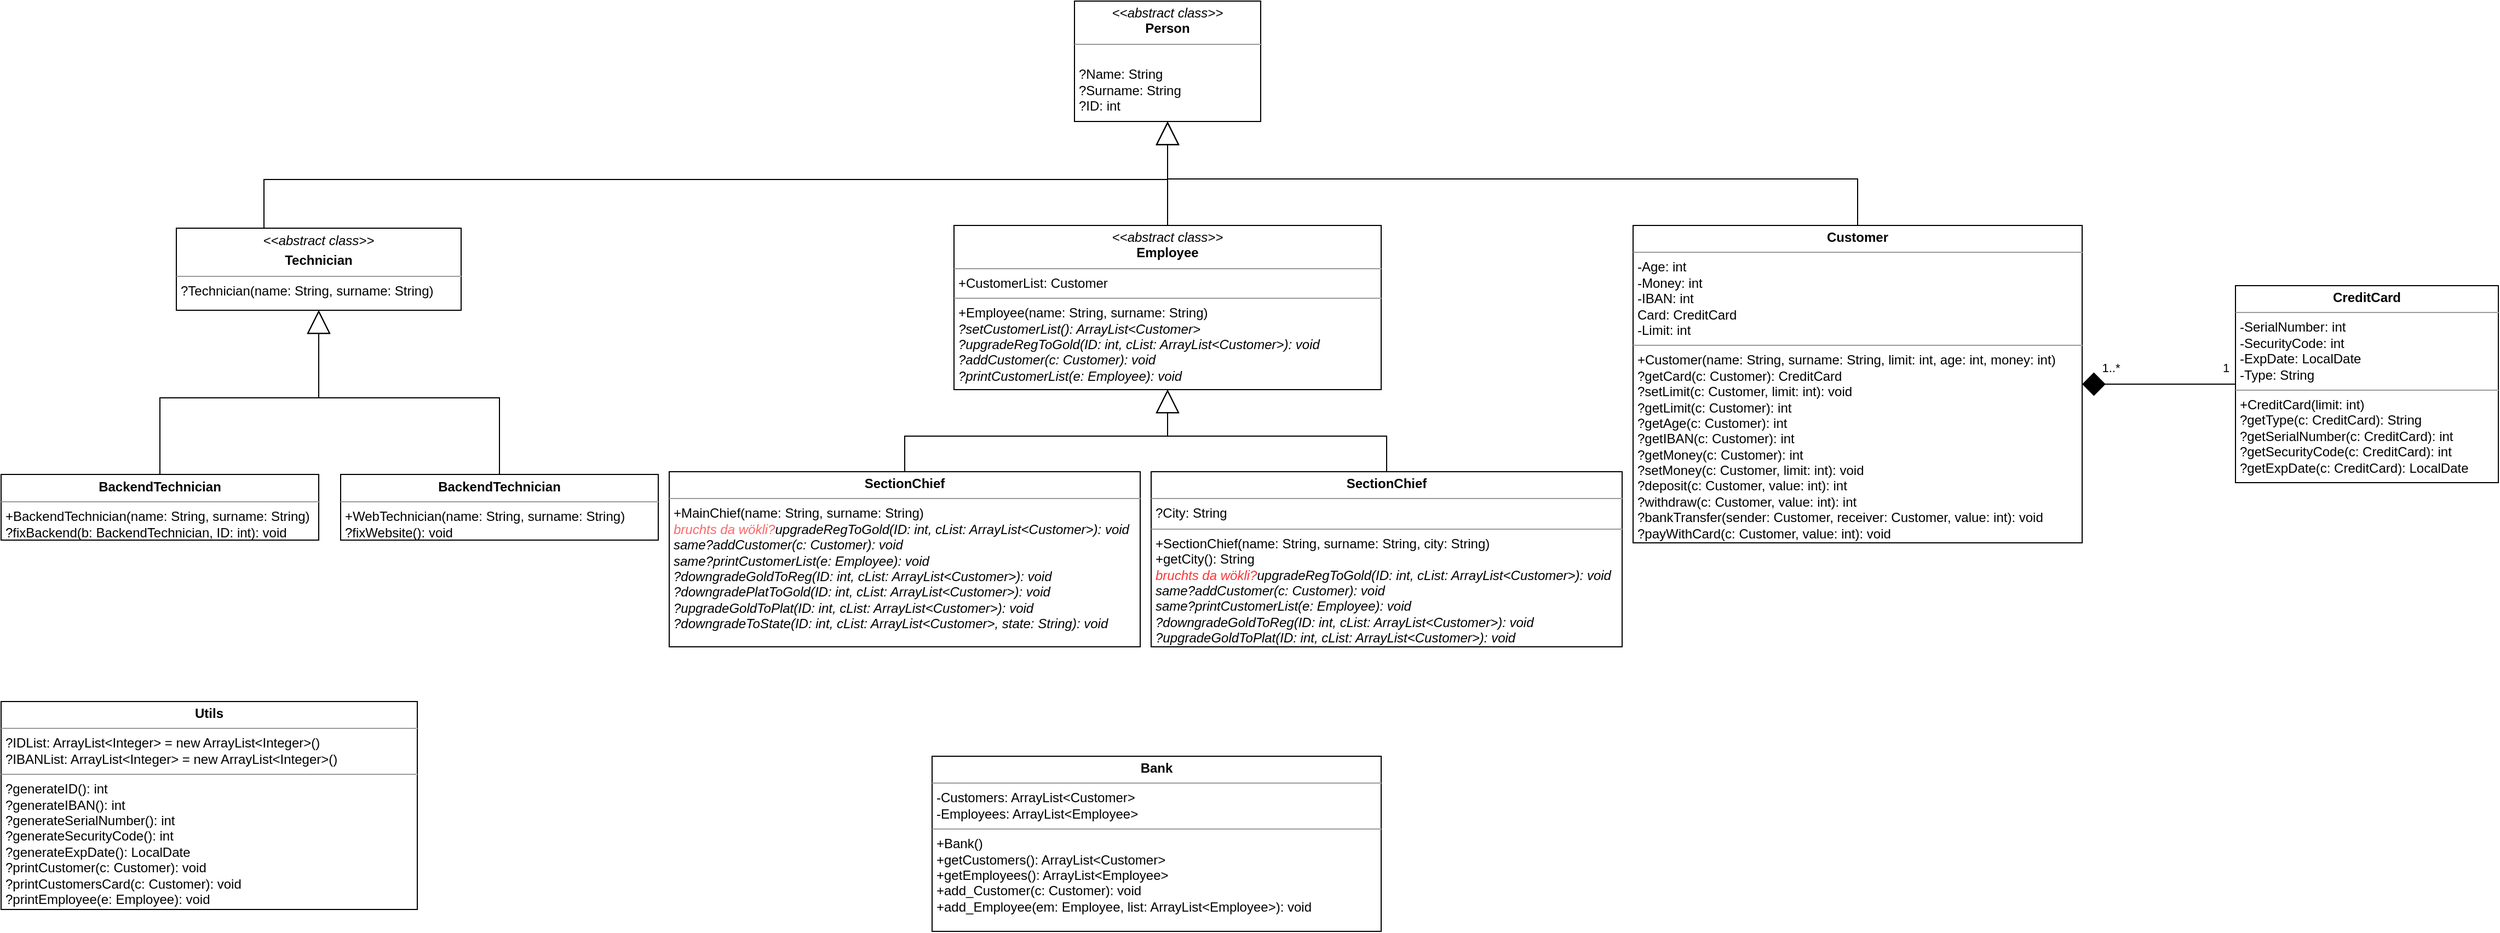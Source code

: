 <mxfile version="13.9.6" type="device"><diagram id="9dw97MNldqjv4fINuZMA" name="Page-1"><mxGraphModel dx="925" dy="537" grid="1" gridSize="10" guides="1" tooltips="1" connect="1" arrows="1" fold="1" page="1" pageScale="1" pageWidth="2336" pageHeight="1654" math="0" shadow="0"><root><mxCell id="0"/><mxCell id="1" parent="0"/><mxCell id="T5LcPKO691zxM4OL6wwf-16" style="edgeStyle=orthogonalEdgeStyle;rounded=0;orthogonalLoop=1;jettySize=auto;html=1;exitX=0.5;exitY=1;exitDx=0;exitDy=0;entryX=0.5;entryY=0;entryDx=0;entryDy=0;startArrow=block;startFill=0;startSize=19;endArrow=none;endFill=0;" parent="1" source="T5LcPKO691zxM4OL6wwf-1" target="T5LcPKO691zxM4OL6wwf-10" edge="1"><mxGeometry relative="1" as="geometry"><Array as="points"><mxPoint x="1105" y="203"/><mxPoint x="280" y="203"/></Array></mxGeometry></mxCell><mxCell id="T5LcPKO691zxM4OL6wwf-19" style="edgeStyle=orthogonalEdgeStyle;rounded=0;orthogonalLoop=1;jettySize=auto;html=1;exitX=0.5;exitY=1;exitDx=0;exitDy=0;entryX=0.5;entryY=0;entryDx=0;entryDy=0;startArrow=block;startFill=0;startSize=19;endArrow=none;endFill=0;" parent="1" source="T5LcPKO691zxM4OL6wwf-1" target="T5LcPKO691zxM4OL6wwf-3" edge="1"><mxGeometry relative="1" as="geometry"/></mxCell><mxCell id="T5LcPKO691zxM4OL6wwf-20" style="edgeStyle=orthogonalEdgeStyle;rounded=0;orthogonalLoop=1;jettySize=auto;html=1;exitX=0.5;exitY=1;exitDx=0;exitDy=0;entryX=0.5;entryY=0;entryDx=0;entryDy=0;startArrow=block;startFill=0;startSize=19;endArrow=none;endFill=0;" parent="1" source="T5LcPKO691zxM4OL6wwf-1" target="T5LcPKO691zxM4OL6wwf-2" edge="1"><mxGeometry relative="1" as="geometry"/></mxCell><mxCell id="T5LcPKO691zxM4OL6wwf-1" value="&lt;p style=&quot;margin: 0px ; margin-top: 4px ; text-align: center&quot;&gt;&lt;i&gt;&amp;lt;&amp;lt;abstract class&amp;gt;&amp;gt;&lt;/i&gt;&lt;br&gt;&lt;b&gt;Person&lt;/b&gt;&lt;/p&gt;&lt;hr size=&quot;1&quot;&gt;&lt;p style=&quot;margin: 0px ; margin-left: 4px&quot;&gt;&lt;br&gt;&lt;/p&gt;&lt;p style=&quot;margin: 0px ; margin-left: 4px&quot;&gt;?Name: String&lt;/p&gt;&lt;p style=&quot;margin: 0px ; margin-left: 4px&quot;&gt;?Surname: String&lt;/p&gt;&lt;p style=&quot;margin: 0px ; margin-left: 4px&quot;&gt;?ID: int&lt;/p&gt;&lt;p style=&quot;margin: 0px ; margin-left: 4px&quot;&gt;&lt;br&gt;&lt;/p&gt;" style="verticalAlign=top;align=left;overflow=fill;fontSize=12;fontFamily=Helvetica;html=1;" parent="1" vertex="1"><mxGeometry x="1020" y="40" width="170" height="110" as="geometry"/></mxCell><mxCell id="T5LcPKO691zxM4OL6wwf-2" value="&lt;p style=&quot;margin: 0px ; margin-top: 4px ; text-align: center&quot;&gt;&lt;b&gt;Customer&lt;/b&gt;&lt;/p&gt;&lt;hr size=&quot;1&quot;&gt;&lt;p style=&quot;margin: 0px ; margin-left: 4px&quot;&gt;-Age: int&lt;/p&gt;&lt;p style=&quot;margin: 0px ; margin-left: 4px&quot;&gt;-Money: int&lt;/p&gt;&lt;p style=&quot;margin: 0px ; margin-left: 4px&quot;&gt;-IBAN: int&lt;/p&gt;&lt;p style=&quot;margin: 0px ; margin-left: 4px&quot;&gt;Card: CreditCard&lt;/p&gt;&lt;p style=&quot;margin: 0px ; margin-left: 4px&quot;&gt;-Limit: int&lt;/p&gt;&lt;hr size=&quot;1&quot;&gt;&lt;p style=&quot;margin: 0px ; margin-left: 4px&quot;&gt;+Customer(name: String, surname: String, limit: int, age: int, money: int)&lt;/p&gt;&lt;p style=&quot;margin: 0px ; margin-left: 4px&quot;&gt;?getCard(c: Customer): CreditCard&lt;/p&gt;&lt;p style=&quot;margin: 0px ; margin-left: 4px&quot;&gt;?setLimit(c: Customer, limit: int): void&lt;/p&gt;&lt;p style=&quot;margin: 0px ; margin-left: 4px&quot;&gt;?getLimit(c: Customer): int&lt;/p&gt;&lt;p style=&quot;margin: 0px ; margin-left: 4px&quot;&gt;?getAge(c: Customer): int&lt;br&gt;&lt;/p&gt;&lt;p style=&quot;margin: 0px ; margin-left: 4px&quot;&gt;?getIBAN(c: Customer): int&lt;br&gt;&lt;/p&gt;&lt;p style=&quot;margin: 0px ; margin-left: 4px&quot;&gt;?getMoney(c: Customer): int&lt;br&gt;&lt;/p&gt;&lt;p style=&quot;margin: 0px ; margin-left: 4px&quot;&gt;?setMoney(c: Customer, limit: int&lt;span&gt;): void&lt;/span&gt;&lt;/p&gt;&lt;p style=&quot;margin: 0px ; margin-left: 4px&quot;&gt;&lt;span&gt;?deposit(c: Customer, value: int): int&lt;/span&gt;&lt;/p&gt;&lt;p style=&quot;margin: 0px ; margin-left: 4px&quot;&gt;&lt;span&gt;?withdraw(c: Customer, value: int): int&lt;/span&gt;&lt;/p&gt;&lt;p style=&quot;margin: 0px ; margin-left: 4px&quot;&gt;&lt;span&gt;?bankTransfer(sender: Customer, receiver: Customer, value: int): void&lt;/span&gt;&lt;/p&gt;&lt;p style=&quot;margin: 0px ; margin-left: 4px&quot;&gt;&lt;span&gt;?payWithCard(c: Customer, value: int): void&lt;/span&gt;&lt;/p&gt;&lt;p style=&quot;margin: 0px ; margin-left: 4px&quot;&gt;&lt;br&gt;&lt;/p&gt;&lt;p style=&quot;margin: 0px 0px 0px 4px&quot;&gt;&lt;span style=&quot;font-size: 12px&quot;&gt;&lt;br&gt;&lt;/span&gt;&lt;/p&gt;" style="verticalAlign=top;align=left;overflow=fill;fontSize=12;fontFamily=Helvetica;html=1;labelBackgroundColor=none;" parent="1" vertex="1"><mxGeometry x="1530" y="245" width="410" height="290" as="geometry"/></mxCell><mxCell id="T5LcPKO691zxM4OL6wwf-24" style="edgeStyle=orthogonalEdgeStyle;rounded=0;orthogonalLoop=1;jettySize=auto;html=1;exitX=0.5;exitY=1;exitDx=0;exitDy=0;entryX=0.5;entryY=0;entryDx=0;entryDy=0;startArrow=block;startFill=0;startSize=19;endArrow=none;endFill=0;" parent="1" source="T5LcPKO691zxM4OL6wwf-3" target="T5LcPKO691zxM4OL6wwf-4" edge="1"><mxGeometry relative="1" as="geometry"/></mxCell><mxCell id="T5LcPKO691zxM4OL6wwf-25" style="edgeStyle=orthogonalEdgeStyle;rounded=0;orthogonalLoop=1;jettySize=auto;html=1;exitX=0.5;exitY=1;exitDx=0;exitDy=0;entryX=0.5;entryY=0;entryDx=0;entryDy=0;startArrow=block;startFill=0;startSize=19;endArrow=none;endFill=0;" parent="1" source="T5LcPKO691zxM4OL6wwf-3" target="T5LcPKO691zxM4OL6wwf-15" edge="1"><mxGeometry relative="1" as="geometry"/></mxCell><mxCell id="T5LcPKO691zxM4OL6wwf-3" value="&lt;p style=&quot;margin: 0px ; margin-top: 4px ; text-align: center&quot;&gt;&lt;i&gt;&amp;lt;&amp;lt;abstract class&amp;gt;&amp;gt;&lt;/i&gt;&lt;br&gt;&lt;b&gt;Employee&lt;/b&gt;&lt;/p&gt;&lt;hr size=&quot;1&quot;&gt;&lt;p style=&quot;margin: 0px ; margin-left: 4px&quot;&gt;&lt;span style=&quot;font-size: 12px&quot;&gt;+CustomerList: Customer&lt;/span&gt;&lt;br&gt;&lt;/p&gt;&lt;hr size=&quot;1&quot;&gt;&lt;p style=&quot;margin: 0px ; margin-left: 4px&quot;&gt;&lt;span style=&quot;font-size: 12px&quot;&gt;+Employee(name: String, surname: String)&lt;/span&gt;&lt;/p&gt;&lt;p style=&quot;margin: 0px ; margin-left: 4px&quot;&gt;&lt;span style=&quot;font-size: 12px&quot;&gt;&lt;i&gt;?setCustomerList(): ArrayList&amp;lt;Customer&amp;gt;&lt;/i&gt;&lt;/span&gt;&lt;/p&gt;&lt;p style=&quot;margin: 0px ; margin-left: 4px&quot;&gt;&lt;span style=&quot;font-size: 12px&quot;&gt;&lt;i&gt;?upgradeRegToGold(ID: int, cList: ArrayList&amp;lt;Customer&amp;gt;): void&lt;/i&gt;&lt;/span&gt;&lt;/p&gt;&lt;p style=&quot;margin: 0px ; margin-left: 4px&quot;&gt;&lt;i&gt;?addCustomer(c: Customer): void&lt;/i&gt;&lt;/p&gt;&lt;p style=&quot;margin: 0px ; margin-left: 4px&quot;&gt;&lt;i&gt;?printCustomerList(e: Employee): void&lt;/i&gt;&lt;/p&gt;" style="verticalAlign=top;align=left;overflow=fill;fontSize=12;fontFamily=Helvetica;html=1;" parent="1" vertex="1"><mxGeometry x="910" y="245" width="390" height="150" as="geometry"/></mxCell><mxCell id="T5LcPKO691zxM4OL6wwf-4" value="&lt;p style=&quot;margin: 0px ; margin-top: 4px ; text-align: center&quot;&gt;&lt;b&gt;SectionChief&lt;/b&gt;&lt;/p&gt;&lt;hr size=&quot;1&quot;&gt;&lt;p style=&quot;margin: 0px ; margin-left: 4px&quot;&gt;&lt;/p&gt;&lt;p style=&quot;margin: 0px ; margin-left: 4px&quot;&gt;+MainChief(name: String, surname: String)&lt;/p&gt;&lt;p style=&quot;margin: 0px 0px 0px 4px&quot;&gt;&lt;i&gt;&lt;font color=&quot;#ff6666&quot;&gt;bruchts da wökli?&lt;/font&gt;upgradeRegToGold(ID: int, cList: ArrayList&amp;lt;Customer&amp;gt;): void&lt;/i&gt;&lt;/p&gt;&lt;p style=&quot;margin: 0px 0px 0px 4px&quot;&gt;&lt;i&gt;same?addCustomer(c: Customer): void&lt;/i&gt;&lt;/p&gt;&lt;p style=&quot;margin: 0px 0px 0px 4px&quot;&gt;&lt;i&gt;same?printCustomerList(e: Employee): void&lt;/i&gt;&lt;/p&gt;&lt;p style=&quot;margin: 0px 0px 0px 4px&quot;&gt;&lt;i&gt;?downgradeGoldToReg(ID: int, cList: ArrayList&amp;lt;Customer&amp;gt;): void&lt;/i&gt;&lt;/p&gt;&lt;p style=&quot;margin: 0px 0px 0px 4px&quot;&gt;&lt;i&gt;?downgradePlatToGold(ID: int, cList: ArrayList&amp;lt;Customer&amp;gt;): void&lt;/i&gt;&lt;/p&gt;&lt;p style=&quot;margin: 0px 0px 0px 4px&quot;&gt;&lt;i&gt;?upgradeGoldToPlat(ID: int, cList: ArrayList&amp;lt;Customer&amp;gt;): void&lt;/i&gt;&lt;/p&gt;&lt;p style=&quot;margin: 0px 0px 0px 4px&quot;&gt;&lt;i&gt;?downgradeToState(ID: int, cList: ArrayList&amp;lt;Customer&amp;gt;, state: String): void&lt;/i&gt;&lt;/p&gt;" style="verticalAlign=top;align=left;overflow=fill;fontSize=12;fontFamily=Helvetica;html=1;labelBackgroundColor=none;" parent="1" vertex="1"><mxGeometry x="650" y="470" width="430" height="160" as="geometry"/></mxCell><mxCell id="T5LcPKO691zxM4OL6wwf-5" value="&lt;p style=&quot;margin: 0px ; margin-top: 4px ; text-align: center&quot;&gt;&lt;b&gt;CreditCard&lt;/b&gt;&lt;/p&gt;&lt;hr size=&quot;1&quot;&gt;&lt;p style=&quot;margin: 0px ; margin-left: 4px&quot;&gt;-SerialNumber: int&lt;/p&gt;&lt;p style=&quot;margin: 0px ; margin-left: 4px&quot;&gt;-SecurityCode: int&lt;/p&gt;&lt;p style=&quot;margin: 0px ; margin-left: 4px&quot;&gt;-ExpDate: LocalDate&lt;/p&gt;&lt;p style=&quot;margin: 0px ; margin-left: 4px&quot;&gt;-Type: String&lt;/p&gt;&lt;hr size=&quot;1&quot;&gt;&lt;p style=&quot;margin: 0px ; margin-left: 4px&quot;&gt;+CreditCard(limit: int)&lt;/p&gt;&lt;p style=&quot;margin: 0px ; margin-left: 4px&quot;&gt;?getType(c: CreditCard): String&lt;/p&gt;&lt;p style=&quot;margin: 0px ; margin-left: 4px&quot;&gt;?getSerialNumber(c: CreditCard): int&lt;/p&gt;&lt;p style=&quot;margin: 0px ; margin-left: 4px&quot;&gt;?getSecurityCode(c: CreditCard): int&lt;br&gt;&lt;/p&gt;&lt;p style=&quot;margin: 0px 0px 0px 4px&quot;&gt;?getExpDate(c: CreditCard): LocalDate&lt;span style=&quot;font-size: 12px&quot;&gt;&lt;br&gt;&lt;/span&gt;&lt;/p&gt;" style="verticalAlign=top;align=left;overflow=fill;fontSize=12;fontFamily=Helvetica;html=1;labelBackgroundColor=none;" parent="1" vertex="1"><mxGeometry x="2080" y="300" width="240" height="180" as="geometry"/></mxCell><mxCell id="T5LcPKO691zxM4OL6wwf-6" value="" style="endArrow=none;html=1;exitX=1;exitY=0.5;exitDx=0;exitDy=0;entryX=0;entryY=0.5;entryDx=0;entryDy=0;startArrow=diamond;startFill=1;startSize=19;" parent="1" source="T5LcPKO691zxM4OL6wwf-2" target="T5LcPKO691zxM4OL6wwf-5" edge="1"><mxGeometry width="50" height="50" relative="1" as="geometry"><mxPoint x="1990" y="445" as="sourcePoint"/><mxPoint x="2040" y="395" as="targetPoint"/></mxGeometry></mxCell><mxCell id="T5LcPKO691zxM4OL6wwf-8" value="1" style="edgeLabel;html=1;align=center;verticalAlign=middle;resizable=0;points=[];" parent="T5LcPKO691zxM4OL6wwf-6" vertex="1" connectable="0"><mxGeometry x="0.766" relative="1" as="geometry"><mxPoint x="7.43" y="-15" as="offset"/></mxGeometry></mxCell><mxCell id="T5LcPKO691zxM4OL6wwf-9" value="1..*" style="edgeLabel;html=1;align=center;verticalAlign=middle;resizable=0;points=[];" parent="T5LcPKO691zxM4OL6wwf-6" vertex="1" connectable="0"><mxGeometry x="-0.631" y="3" relative="1" as="geometry"><mxPoint y="-12" as="offset"/></mxGeometry></mxCell><mxCell id="T5LcPKO691zxM4OL6wwf-22" style="edgeStyle=orthogonalEdgeStyle;rounded=0;orthogonalLoop=1;jettySize=auto;html=1;exitX=0.5;exitY=1;exitDx=0;exitDy=0;entryX=0.5;entryY=0;entryDx=0;entryDy=0;startArrow=block;startFill=0;startSize=19;endArrow=none;endFill=0;" parent="1" source="T5LcPKO691zxM4OL6wwf-10" target="T5LcPKO691zxM4OL6wwf-11" edge="1"><mxGeometry relative="1" as="geometry"/></mxCell><mxCell id="T5LcPKO691zxM4OL6wwf-23" style="edgeStyle=orthogonalEdgeStyle;rounded=0;orthogonalLoop=1;jettySize=auto;html=1;exitX=0.5;exitY=1;exitDx=0;exitDy=0;entryX=0.5;entryY=0;entryDx=0;entryDy=0;startArrow=block;startFill=0;startSize=19;endArrow=none;endFill=0;" parent="1" source="T5LcPKO691zxM4OL6wwf-10" target="T5LcPKO691zxM4OL6wwf-13" edge="1"><mxGeometry relative="1" as="geometry"/></mxCell><mxCell id="T5LcPKO691zxM4OL6wwf-10" value="&lt;p style=&quot;margin: 0px ; margin-top: 4px ; text-align: center&quot;&gt;&lt;i&gt;&amp;lt;&amp;lt;abstract class&amp;gt;&amp;gt;&lt;/i&gt;&lt;b&gt;&lt;br&gt;&lt;/b&gt;&lt;/p&gt;&lt;p style=&quot;margin: 0px ; margin-top: 4px ; text-align: center&quot;&gt;&lt;b&gt;Technician&lt;/b&gt;&lt;/p&gt;&lt;hr size=&quot;1&quot;&gt;&lt;p style=&quot;margin: 0px ; margin-left: 4px&quot;&gt;&lt;/p&gt;&lt;p style=&quot;margin: 0px ; margin-left: 4px&quot;&gt;?Technician(name: String, surname: String)&lt;/p&gt;" style="verticalAlign=top;align=left;overflow=fill;fontSize=12;fontFamily=Helvetica;html=1;labelBackgroundColor=none;" parent="1" vertex="1"><mxGeometry x="200" y="247.5" width="260" height="75" as="geometry"/></mxCell><mxCell id="T5LcPKO691zxM4OL6wwf-11" value="&lt;p style=&quot;margin: 0px ; margin-top: 4px ; text-align: center&quot;&gt;&lt;b&gt;BackendTechnician&lt;/b&gt;&lt;/p&gt;&lt;hr size=&quot;1&quot;&gt;&lt;p style=&quot;margin: 0px ; margin-left: 4px&quot;&gt;&lt;/p&gt;&lt;p style=&quot;margin: 0px ; margin-left: 4px&quot;&gt;+BackendTechnician(name: String, surname: String)&lt;/p&gt;&lt;p style=&quot;margin: 0px ; margin-left: 4px&quot;&gt;?fixBackend(b: BackendTechnician, ID: int): void&lt;/p&gt;" style="verticalAlign=top;align=left;overflow=fill;fontSize=12;fontFamily=Helvetica;html=1;labelBackgroundColor=none;" parent="1" vertex="1"><mxGeometry x="40" y="472.5" width="290" height="60" as="geometry"/></mxCell><mxCell id="T5LcPKO691zxM4OL6wwf-13" value="&lt;p style=&quot;margin: 0px ; margin-top: 4px ; text-align: center&quot;&gt;&lt;b&gt;BackendTechnician&lt;/b&gt;&lt;/p&gt;&lt;hr size=&quot;1&quot;&gt;&lt;p style=&quot;margin: 0px ; margin-left: 4px&quot;&gt;&lt;/p&gt;&lt;p style=&quot;margin: 0px ; margin-left: 4px&quot;&gt;+WebTechnician(name: String, surname: String)&lt;/p&gt;&lt;p style=&quot;margin: 0px ; margin-left: 4px&quot;&gt;?fixWebsite(): void&lt;/p&gt;" style="verticalAlign=top;align=left;overflow=fill;fontSize=12;fontFamily=Helvetica;html=1;labelBackgroundColor=none;" parent="1" vertex="1"><mxGeometry x="350" y="472.5" width="290" height="60" as="geometry"/></mxCell><mxCell id="T5LcPKO691zxM4OL6wwf-15" value="&lt;p style=&quot;margin: 0px ; margin-top: 4px ; text-align: center&quot;&gt;&lt;b&gt;SectionChief&lt;/b&gt;&lt;/p&gt;&lt;hr size=&quot;1&quot;&gt;&lt;p style=&quot;margin: 0px ; margin-left: 4px&quot;&gt;?City: String&lt;/p&gt;&lt;hr size=&quot;1&quot;&gt;&lt;p style=&quot;margin: 0px ; margin-left: 4px&quot;&gt;+SectionChief(name: String, surname: String, city: String)&lt;/p&gt;&lt;p style=&quot;margin: 0px ; margin-left: 4px&quot;&gt;+getCity(): String&lt;/p&gt;&lt;p style=&quot;margin: 0px 0px 0px 4px&quot;&gt;&lt;i&gt;&lt;font color=&quot;#ff3333&quot;&gt;bruchts da wökli?&lt;/font&gt;upgradeRegToGold(ID: int, cList: ArrayList&amp;lt;Customer&amp;gt;): void&lt;/i&gt;&lt;/p&gt;&lt;p style=&quot;margin: 0px 0px 0px 4px&quot;&gt;&lt;i&gt;same?addCustomer(c: Customer): void&lt;/i&gt;&lt;/p&gt;&lt;p style=&quot;margin: 0px 0px 0px 4px&quot;&gt;&lt;i&gt;same?printCustomerList(e: Employee): void&lt;/i&gt;&lt;/p&gt;&lt;p style=&quot;margin: 0px 0px 0px 4px&quot;&gt;&lt;i&gt;?downgradeGoldToReg(ID: int, cList: ArrayList&amp;lt;Customer&amp;gt;): void&lt;/i&gt;&lt;/p&gt;&lt;p style=&quot;margin: 0px 0px 0px 4px&quot;&gt;&lt;i&gt;?upgradeGoldToPlat(ID: int, cList: ArrayList&amp;lt;Customer&amp;gt;): void&lt;/i&gt;&lt;/p&gt;&lt;p style=&quot;margin: 0px 0px 0px 4px&quot;&gt;&lt;i&gt;&lt;br&gt;&lt;/i&gt;&lt;/p&gt;&lt;p style=&quot;margin: 0px ; margin-left: 4px&quot;&gt;&lt;br&gt;&lt;/p&gt;" style="verticalAlign=top;align=left;overflow=fill;fontSize=12;fontFamily=Helvetica;html=1;labelBackgroundColor=none;" parent="1" vertex="1"><mxGeometry x="1090" y="470" width="430" height="160" as="geometry"/></mxCell><mxCell id="T5LcPKO691zxM4OL6wwf-26" value="&lt;p style=&quot;margin: 0px ; margin-top: 4px ; text-align: center&quot;&gt;&lt;b&gt;Utils&lt;/b&gt;&lt;/p&gt;&lt;hr size=&quot;1&quot;&gt;&lt;p style=&quot;margin: 0px ; margin-left: 4px&quot;&gt;?IDList: ArrayList&amp;lt;Integer&amp;gt; = new ArrayList&amp;lt;Integer&amp;gt;()&lt;/p&gt;&lt;p style=&quot;margin: 0px ; margin-left: 4px&quot;&gt;?IBANList: ArrayList&amp;lt;Integer&amp;gt; = new ArrayList&amp;lt;Integer&amp;gt;()&lt;/p&gt;&lt;hr size=&quot;1&quot;&gt;&lt;p style=&quot;margin: 0px ; margin-left: 4px&quot;&gt;?generateID(): int&lt;/p&gt;&lt;p style=&quot;margin: 0px ; margin-left: 4px&quot;&gt;?generateIBAN(): int&lt;/p&gt;&lt;p style=&quot;margin: 0px ; margin-left: 4px&quot;&gt;?generateSerialNumber(): int&lt;/p&gt;&lt;p style=&quot;margin: 0px ; margin-left: 4px&quot;&gt;?generateSecurityCode(): int&lt;/p&gt;&lt;p style=&quot;margin: 0px ; margin-left: 4px&quot;&gt;?generateExpDate(): LocalDate&lt;/p&gt;&lt;p style=&quot;margin: 0px ; margin-left: 4px&quot;&gt;?printCustomer(c: Customer): void&lt;/p&gt;&lt;p style=&quot;margin: 0px ; margin-left: 4px&quot;&gt;?printCustomersCard(c: Customer): void&lt;/p&gt;&lt;p style=&quot;margin: 0px ; margin-left: 4px&quot;&gt;?printEmployee(e: Employee): void&lt;/p&gt;" style="verticalAlign=top;align=left;overflow=fill;fontSize=12;fontFamily=Helvetica;html=1;labelBackgroundColor=none;" parent="1" vertex="1"><mxGeometry x="40" y="680" width="380" height="190" as="geometry"/></mxCell><mxCell id="aNKe8TWUJ4zsGWAmloQm-1" value="&lt;p style=&quot;margin: 0px ; margin-top: 4px ; text-align: center&quot;&gt;&lt;b&gt;Bank&lt;/b&gt;&lt;/p&gt;&lt;hr size=&quot;1&quot;&gt;&lt;p style=&quot;margin: 0px ; margin-left: 4px&quot;&gt;-Customers: ArrayList&amp;lt;Customer&amp;gt;&lt;/p&gt;&lt;p style=&quot;margin: 0px ; margin-left: 4px&quot;&gt;-Employees: ArrayList&amp;lt;Employee&amp;gt;&lt;/p&gt;&lt;hr size=&quot;1&quot;&gt;&lt;p style=&quot;margin: 0px ; margin-left: 4px&quot;&gt;+Bank()&lt;/p&gt;&lt;p style=&quot;margin: 0px ; margin-left: 4px&quot;&gt;+getCustomers(): ArrayList&amp;lt;Customer&amp;gt;&lt;/p&gt;&lt;p style=&quot;margin: 0px ; margin-left: 4px&quot;&gt;+getEmployees(): ArrayList&amp;lt;Employee&amp;gt;&lt;/p&gt;&lt;p style=&quot;margin: 0px ; margin-left: 4px&quot;&gt;+add_Customer(c: Customer): void&lt;/p&gt;&lt;p style=&quot;margin: 0px ; margin-left: 4px&quot;&gt;+add_Employee(em: Employee, list: ArrayList&amp;lt;Employee&amp;gt;): void&lt;/p&gt;&lt;p style=&quot;margin: 0px 0px 0px 4px&quot;&gt;&lt;i&gt;&lt;br&gt;&lt;/i&gt;&lt;/p&gt;&lt;p style=&quot;margin: 0px ; margin-left: 4px&quot;&gt;&lt;br&gt;&lt;/p&gt;" style="verticalAlign=top;align=left;overflow=fill;fontSize=12;fontFamily=Helvetica;html=1;labelBackgroundColor=none;" vertex="1" parent="1"><mxGeometry x="890" y="730" width="410" height="160" as="geometry"/></mxCell></root></mxGraphModel></diagram></mxfile>
